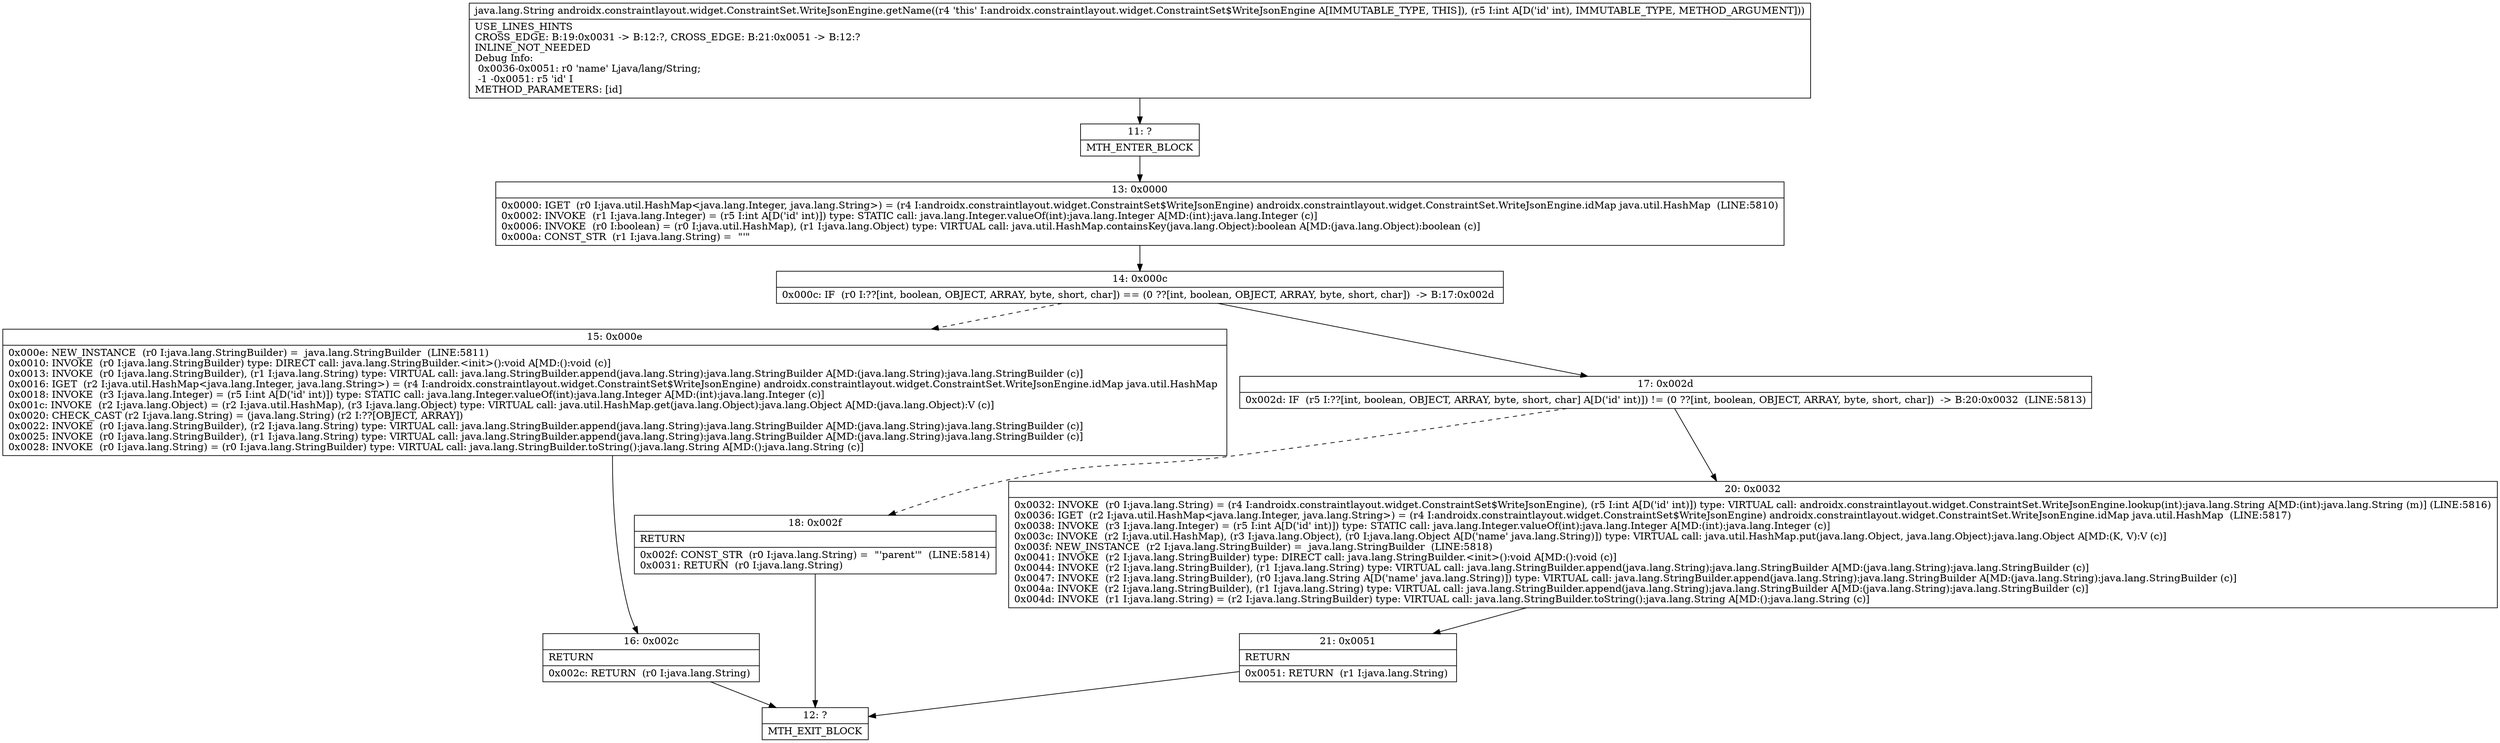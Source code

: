 digraph "CFG forandroidx.constraintlayout.widget.ConstraintSet.WriteJsonEngine.getName(I)Ljava\/lang\/String;" {
Node_11 [shape=record,label="{11\:\ ?|MTH_ENTER_BLOCK\l}"];
Node_13 [shape=record,label="{13\:\ 0x0000|0x0000: IGET  (r0 I:java.util.HashMap\<java.lang.Integer, java.lang.String\>) = (r4 I:androidx.constraintlayout.widget.ConstraintSet$WriteJsonEngine) androidx.constraintlayout.widget.ConstraintSet.WriteJsonEngine.idMap java.util.HashMap  (LINE:5810)\l0x0002: INVOKE  (r1 I:java.lang.Integer) = (r5 I:int A[D('id' int)]) type: STATIC call: java.lang.Integer.valueOf(int):java.lang.Integer A[MD:(int):java.lang.Integer (c)]\l0x0006: INVOKE  (r0 I:boolean) = (r0 I:java.util.HashMap), (r1 I:java.lang.Object) type: VIRTUAL call: java.util.HashMap.containsKey(java.lang.Object):boolean A[MD:(java.lang.Object):boolean (c)]\l0x000a: CONST_STR  (r1 I:java.lang.String) =  \"'\" \l}"];
Node_14 [shape=record,label="{14\:\ 0x000c|0x000c: IF  (r0 I:??[int, boolean, OBJECT, ARRAY, byte, short, char]) == (0 ??[int, boolean, OBJECT, ARRAY, byte, short, char])  \-\> B:17:0x002d \l}"];
Node_15 [shape=record,label="{15\:\ 0x000e|0x000e: NEW_INSTANCE  (r0 I:java.lang.StringBuilder) =  java.lang.StringBuilder  (LINE:5811)\l0x0010: INVOKE  (r0 I:java.lang.StringBuilder) type: DIRECT call: java.lang.StringBuilder.\<init\>():void A[MD:():void (c)]\l0x0013: INVOKE  (r0 I:java.lang.StringBuilder), (r1 I:java.lang.String) type: VIRTUAL call: java.lang.StringBuilder.append(java.lang.String):java.lang.StringBuilder A[MD:(java.lang.String):java.lang.StringBuilder (c)]\l0x0016: IGET  (r2 I:java.util.HashMap\<java.lang.Integer, java.lang.String\>) = (r4 I:androidx.constraintlayout.widget.ConstraintSet$WriteJsonEngine) androidx.constraintlayout.widget.ConstraintSet.WriteJsonEngine.idMap java.util.HashMap \l0x0018: INVOKE  (r3 I:java.lang.Integer) = (r5 I:int A[D('id' int)]) type: STATIC call: java.lang.Integer.valueOf(int):java.lang.Integer A[MD:(int):java.lang.Integer (c)]\l0x001c: INVOKE  (r2 I:java.lang.Object) = (r2 I:java.util.HashMap), (r3 I:java.lang.Object) type: VIRTUAL call: java.util.HashMap.get(java.lang.Object):java.lang.Object A[MD:(java.lang.Object):V (c)]\l0x0020: CHECK_CAST (r2 I:java.lang.String) = (java.lang.String) (r2 I:??[OBJECT, ARRAY]) \l0x0022: INVOKE  (r0 I:java.lang.StringBuilder), (r2 I:java.lang.String) type: VIRTUAL call: java.lang.StringBuilder.append(java.lang.String):java.lang.StringBuilder A[MD:(java.lang.String):java.lang.StringBuilder (c)]\l0x0025: INVOKE  (r0 I:java.lang.StringBuilder), (r1 I:java.lang.String) type: VIRTUAL call: java.lang.StringBuilder.append(java.lang.String):java.lang.StringBuilder A[MD:(java.lang.String):java.lang.StringBuilder (c)]\l0x0028: INVOKE  (r0 I:java.lang.String) = (r0 I:java.lang.StringBuilder) type: VIRTUAL call: java.lang.StringBuilder.toString():java.lang.String A[MD:():java.lang.String (c)]\l}"];
Node_16 [shape=record,label="{16\:\ 0x002c|RETURN\l|0x002c: RETURN  (r0 I:java.lang.String) \l}"];
Node_12 [shape=record,label="{12\:\ ?|MTH_EXIT_BLOCK\l}"];
Node_17 [shape=record,label="{17\:\ 0x002d|0x002d: IF  (r5 I:??[int, boolean, OBJECT, ARRAY, byte, short, char] A[D('id' int)]) != (0 ??[int, boolean, OBJECT, ARRAY, byte, short, char])  \-\> B:20:0x0032  (LINE:5813)\l}"];
Node_18 [shape=record,label="{18\:\ 0x002f|RETURN\l|0x002f: CONST_STR  (r0 I:java.lang.String) =  \"'parent'\"  (LINE:5814)\l0x0031: RETURN  (r0 I:java.lang.String) \l}"];
Node_20 [shape=record,label="{20\:\ 0x0032|0x0032: INVOKE  (r0 I:java.lang.String) = (r4 I:androidx.constraintlayout.widget.ConstraintSet$WriteJsonEngine), (r5 I:int A[D('id' int)]) type: VIRTUAL call: androidx.constraintlayout.widget.ConstraintSet.WriteJsonEngine.lookup(int):java.lang.String A[MD:(int):java.lang.String (m)] (LINE:5816)\l0x0036: IGET  (r2 I:java.util.HashMap\<java.lang.Integer, java.lang.String\>) = (r4 I:androidx.constraintlayout.widget.ConstraintSet$WriteJsonEngine) androidx.constraintlayout.widget.ConstraintSet.WriteJsonEngine.idMap java.util.HashMap  (LINE:5817)\l0x0038: INVOKE  (r3 I:java.lang.Integer) = (r5 I:int A[D('id' int)]) type: STATIC call: java.lang.Integer.valueOf(int):java.lang.Integer A[MD:(int):java.lang.Integer (c)]\l0x003c: INVOKE  (r2 I:java.util.HashMap), (r3 I:java.lang.Object), (r0 I:java.lang.Object A[D('name' java.lang.String)]) type: VIRTUAL call: java.util.HashMap.put(java.lang.Object, java.lang.Object):java.lang.Object A[MD:(K, V):V (c)]\l0x003f: NEW_INSTANCE  (r2 I:java.lang.StringBuilder) =  java.lang.StringBuilder  (LINE:5818)\l0x0041: INVOKE  (r2 I:java.lang.StringBuilder) type: DIRECT call: java.lang.StringBuilder.\<init\>():void A[MD:():void (c)]\l0x0044: INVOKE  (r2 I:java.lang.StringBuilder), (r1 I:java.lang.String) type: VIRTUAL call: java.lang.StringBuilder.append(java.lang.String):java.lang.StringBuilder A[MD:(java.lang.String):java.lang.StringBuilder (c)]\l0x0047: INVOKE  (r2 I:java.lang.StringBuilder), (r0 I:java.lang.String A[D('name' java.lang.String)]) type: VIRTUAL call: java.lang.StringBuilder.append(java.lang.String):java.lang.StringBuilder A[MD:(java.lang.String):java.lang.StringBuilder (c)]\l0x004a: INVOKE  (r2 I:java.lang.StringBuilder), (r1 I:java.lang.String) type: VIRTUAL call: java.lang.StringBuilder.append(java.lang.String):java.lang.StringBuilder A[MD:(java.lang.String):java.lang.StringBuilder (c)]\l0x004d: INVOKE  (r1 I:java.lang.String) = (r2 I:java.lang.StringBuilder) type: VIRTUAL call: java.lang.StringBuilder.toString():java.lang.String A[MD:():java.lang.String (c)]\l}"];
Node_21 [shape=record,label="{21\:\ 0x0051|RETURN\l|0x0051: RETURN  (r1 I:java.lang.String) \l}"];
MethodNode[shape=record,label="{java.lang.String androidx.constraintlayout.widget.ConstraintSet.WriteJsonEngine.getName((r4 'this' I:androidx.constraintlayout.widget.ConstraintSet$WriteJsonEngine A[IMMUTABLE_TYPE, THIS]), (r5 I:int A[D('id' int), IMMUTABLE_TYPE, METHOD_ARGUMENT]))  | USE_LINES_HINTS\lCROSS_EDGE: B:19:0x0031 \-\> B:12:?, CROSS_EDGE: B:21:0x0051 \-\> B:12:?\lINLINE_NOT_NEEDED\lDebug Info:\l  0x0036\-0x0051: r0 'name' Ljava\/lang\/String;\l  \-1 \-0x0051: r5 'id' I\lMETHOD_PARAMETERS: [id]\l}"];
MethodNode -> Node_11;Node_11 -> Node_13;
Node_13 -> Node_14;
Node_14 -> Node_15[style=dashed];
Node_14 -> Node_17;
Node_15 -> Node_16;
Node_16 -> Node_12;
Node_17 -> Node_18[style=dashed];
Node_17 -> Node_20;
Node_18 -> Node_12;
Node_20 -> Node_21;
Node_21 -> Node_12;
}

